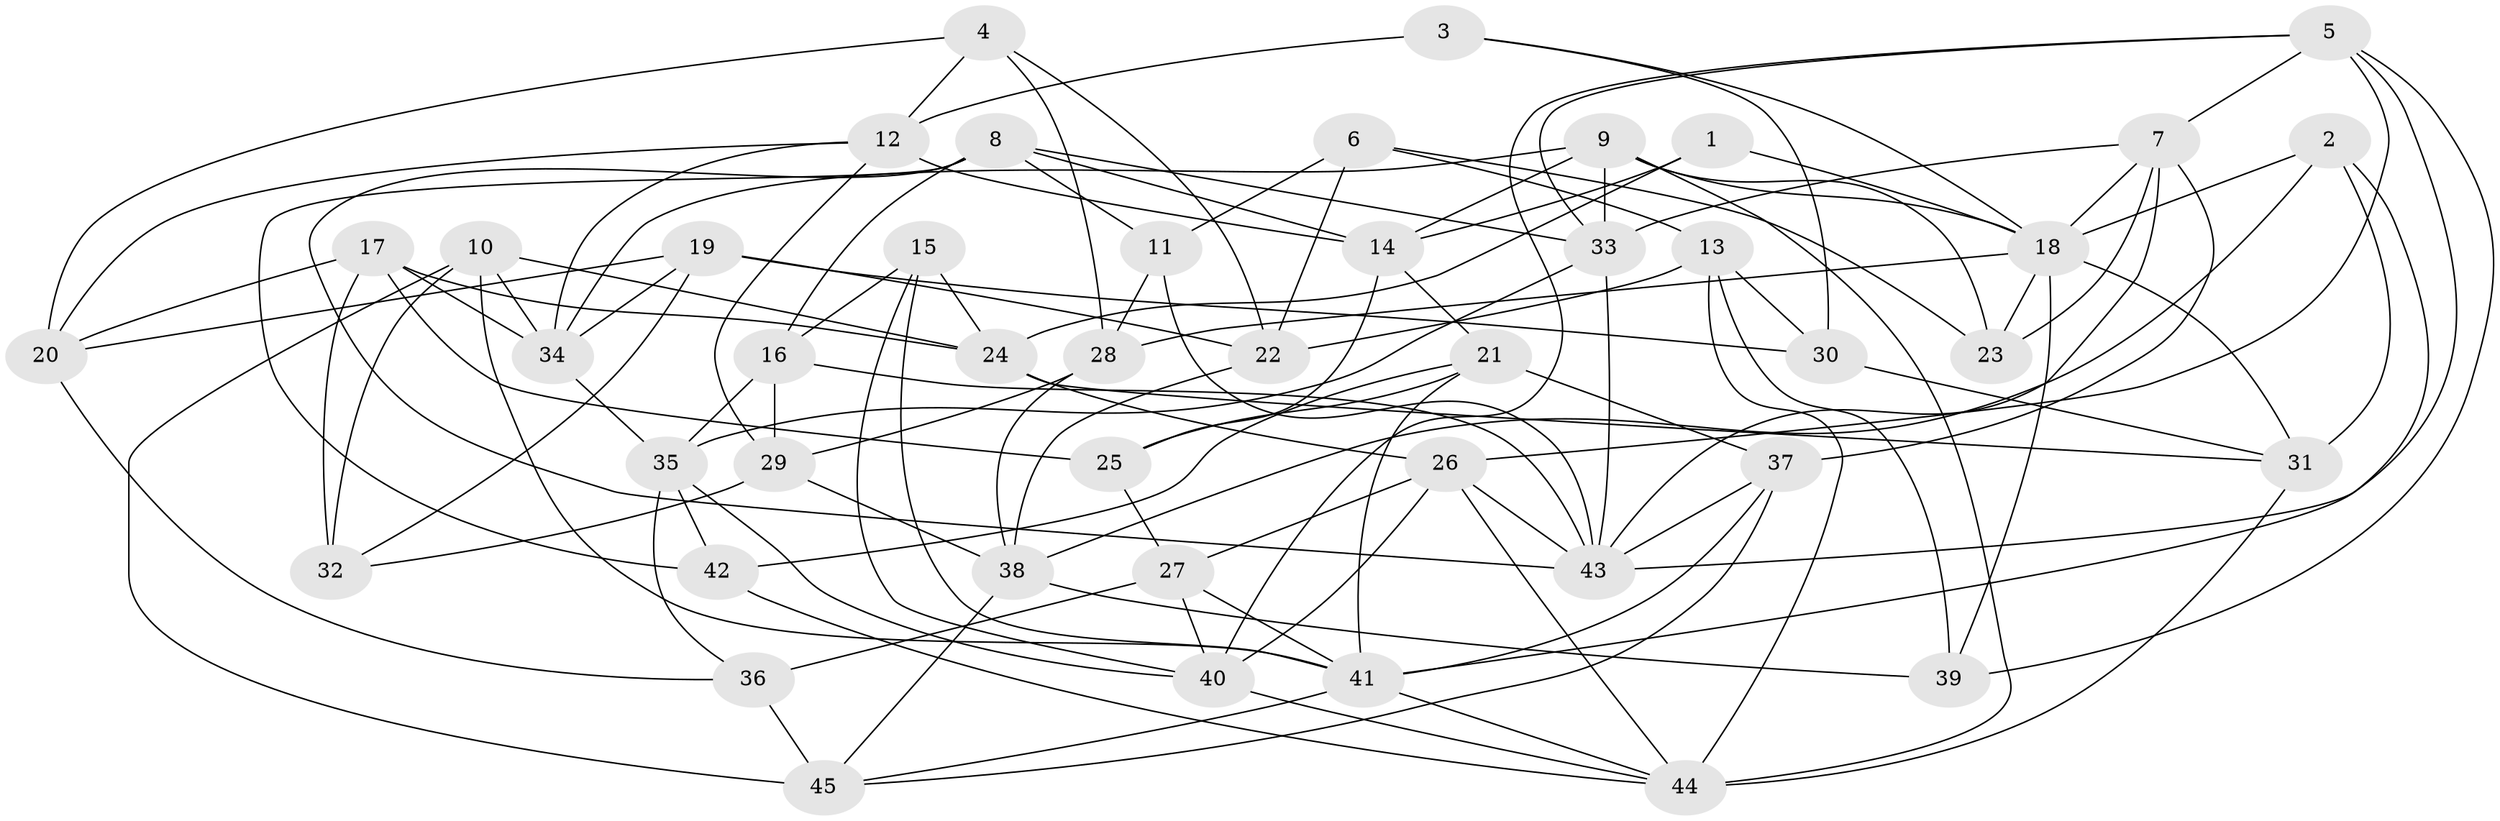 // original degree distribution, {4: 1.0}
// Generated by graph-tools (version 1.1) at 2025/03/03/09/25 03:03:05]
// undirected, 45 vertices, 117 edges
graph export_dot {
graph [start="1"]
  node [color=gray90,style=filled];
  1;
  2;
  3;
  4;
  5;
  6;
  7;
  8;
  9;
  10;
  11;
  12;
  13;
  14;
  15;
  16;
  17;
  18;
  19;
  20;
  21;
  22;
  23;
  24;
  25;
  26;
  27;
  28;
  29;
  30;
  31;
  32;
  33;
  34;
  35;
  36;
  37;
  38;
  39;
  40;
  41;
  42;
  43;
  44;
  45;
  1 -- 14 [weight=1.0];
  1 -- 18 [weight=1.0];
  1 -- 24 [weight=2.0];
  2 -- 18 [weight=1.0];
  2 -- 31 [weight=1.0];
  2 -- 38 [weight=1.0];
  2 -- 41 [weight=1.0];
  3 -- 12 [weight=3.0];
  3 -- 18 [weight=2.0];
  3 -- 30 [weight=1.0];
  4 -- 12 [weight=1.0];
  4 -- 20 [weight=1.0];
  4 -- 22 [weight=1.0];
  4 -- 28 [weight=1.0];
  5 -- 7 [weight=1.0];
  5 -- 26 [weight=1.0];
  5 -- 33 [weight=1.0];
  5 -- 39 [weight=1.0];
  5 -- 40 [weight=1.0];
  5 -- 43 [weight=1.0];
  6 -- 11 [weight=2.0];
  6 -- 13 [weight=2.0];
  6 -- 22 [weight=1.0];
  6 -- 23 [weight=1.0];
  7 -- 18 [weight=1.0];
  7 -- 23 [weight=1.0];
  7 -- 33 [weight=1.0];
  7 -- 37 [weight=1.0];
  7 -- 43 [weight=1.0];
  8 -- 11 [weight=1.0];
  8 -- 14 [weight=1.0];
  8 -- 16 [weight=1.0];
  8 -- 33 [weight=1.0];
  8 -- 42 [weight=1.0];
  8 -- 43 [weight=1.0];
  9 -- 14 [weight=1.0];
  9 -- 18 [weight=1.0];
  9 -- 23 [weight=1.0];
  9 -- 33 [weight=1.0];
  9 -- 34 [weight=1.0];
  9 -- 44 [weight=1.0];
  10 -- 24 [weight=1.0];
  10 -- 32 [weight=1.0];
  10 -- 34 [weight=1.0];
  10 -- 41 [weight=1.0];
  10 -- 45 [weight=2.0];
  11 -- 28 [weight=2.0];
  11 -- 43 [weight=1.0];
  12 -- 14 [weight=1.0];
  12 -- 20 [weight=1.0];
  12 -- 29 [weight=1.0];
  12 -- 34 [weight=1.0];
  13 -- 22 [weight=1.0];
  13 -- 30 [weight=1.0];
  13 -- 39 [weight=1.0];
  13 -- 44 [weight=1.0];
  14 -- 21 [weight=1.0];
  14 -- 25 [weight=1.0];
  15 -- 16 [weight=1.0];
  15 -- 24 [weight=1.0];
  15 -- 40 [weight=1.0];
  15 -- 41 [weight=1.0];
  16 -- 29 [weight=2.0];
  16 -- 35 [weight=1.0];
  16 -- 43 [weight=1.0];
  17 -- 20 [weight=1.0];
  17 -- 24 [weight=2.0];
  17 -- 25 [weight=1.0];
  17 -- 32 [weight=1.0];
  17 -- 34 [weight=1.0];
  18 -- 23 [weight=1.0];
  18 -- 28 [weight=1.0];
  18 -- 31 [weight=1.0];
  18 -- 39 [weight=1.0];
  19 -- 20 [weight=1.0];
  19 -- 22 [weight=2.0];
  19 -- 30 [weight=1.0];
  19 -- 32 [weight=1.0];
  19 -- 34 [weight=1.0];
  20 -- 36 [weight=2.0];
  21 -- 25 [weight=1.0];
  21 -- 37 [weight=1.0];
  21 -- 41 [weight=2.0];
  21 -- 42 [weight=1.0];
  22 -- 38 [weight=1.0];
  24 -- 26 [weight=1.0];
  24 -- 31 [weight=1.0];
  25 -- 27 [weight=1.0];
  26 -- 27 [weight=1.0];
  26 -- 40 [weight=1.0];
  26 -- 43 [weight=1.0];
  26 -- 44 [weight=1.0];
  27 -- 36 [weight=2.0];
  27 -- 40 [weight=1.0];
  27 -- 41 [weight=1.0];
  28 -- 29 [weight=1.0];
  28 -- 38 [weight=1.0];
  29 -- 32 [weight=1.0];
  29 -- 38 [weight=1.0];
  30 -- 31 [weight=1.0];
  31 -- 44 [weight=2.0];
  33 -- 35 [weight=1.0];
  33 -- 43 [weight=1.0];
  34 -- 35 [weight=1.0];
  35 -- 36 [weight=1.0];
  35 -- 40 [weight=1.0];
  35 -- 42 [weight=1.0];
  36 -- 45 [weight=1.0];
  37 -- 41 [weight=2.0];
  37 -- 43 [weight=1.0];
  37 -- 45 [weight=1.0];
  38 -- 39 [weight=1.0];
  38 -- 45 [weight=1.0];
  40 -- 44 [weight=1.0];
  41 -- 44 [weight=1.0];
  41 -- 45 [weight=1.0];
  42 -- 44 [weight=1.0];
}
